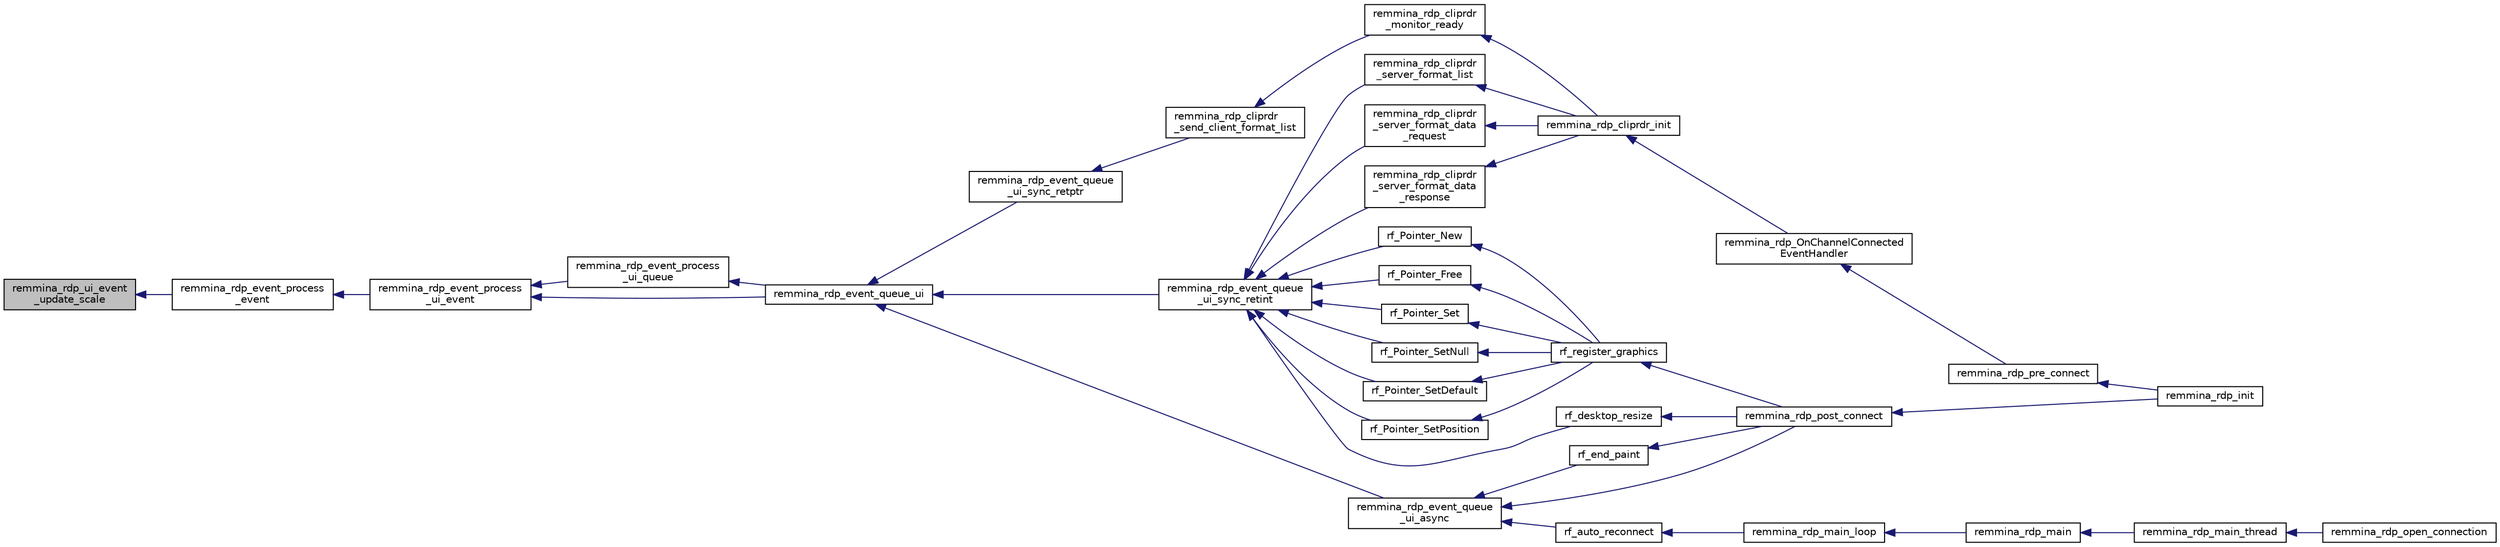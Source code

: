digraph "remmina_rdp_ui_event_update_scale"
{
  edge [fontname="Helvetica",fontsize="10",labelfontname="Helvetica",labelfontsize="10"];
  node [fontname="Helvetica",fontsize="10",shape=record];
  rankdir="LR";
  Node958 [label="remmina_rdp_ui_event\l_update_scale",height=0.2,width=0.4,color="black", fillcolor="grey75", style="filled", fontcolor="black"];
  Node958 -> Node959 [dir="back",color="midnightblue",fontsize="10",style="solid",fontname="Helvetica"];
  Node959 [label="remmina_rdp_event_process\l_event",height=0.2,width=0.4,color="black", fillcolor="white", style="filled",URL="$rdp__event_8c.html#a5f5fcd2a5c81d0c8bec609e0428735c5"];
  Node959 -> Node960 [dir="back",color="midnightblue",fontsize="10",style="solid",fontname="Helvetica"];
  Node960 [label="remmina_rdp_event_process\l_ui_event",height=0.2,width=0.4,color="black", fillcolor="white", style="filled",URL="$rdp__event_8c.html#a6929ce2effcc3cf2be6d5ec8b19d5466"];
  Node960 -> Node961 [dir="back",color="midnightblue",fontsize="10",style="solid",fontname="Helvetica"];
  Node961 [label="remmina_rdp_event_process\l_ui_queue",height=0.2,width=0.4,color="black", fillcolor="white", style="filled",URL="$rdp__event_8c.html#abfa1d5d0b0494818fb5e1a549c0acd23"];
  Node961 -> Node962 [dir="back",color="midnightblue",fontsize="10",style="solid",fontname="Helvetica"];
  Node962 [label="remmina_rdp_event_queue_ui",height=0.2,width=0.4,color="black", fillcolor="white", style="filled",URL="$rdp__event_8c.html#a2b91746b782b7782432bd1d23c6a9945"];
  Node962 -> Node963 [dir="back",color="midnightblue",fontsize="10",style="solid",fontname="Helvetica"];
  Node963 [label="remmina_rdp_event_queue\l_ui_async",height=0.2,width=0.4,color="black", fillcolor="white", style="filled",URL="$rdp__event_8h.html#ae445fd0a84c7c9414a177a69c86cf325"];
  Node963 -> Node964 [dir="back",color="midnightblue",fontsize="10",style="solid",fontname="Helvetica"];
  Node964 [label="rf_auto_reconnect",height=0.2,width=0.4,color="black", fillcolor="white", style="filled",URL="$rdp__plugin_8c.html#a6dc42bd40842f63939e962828c19cfc7"];
  Node964 -> Node965 [dir="back",color="midnightblue",fontsize="10",style="solid",fontname="Helvetica"];
  Node965 [label="remmina_rdp_main_loop",height=0.2,width=0.4,color="black", fillcolor="white", style="filled",URL="$rdp__plugin_8c.html#adb2d2f801618ad1e5ff14b4ebf2a9eb9"];
  Node965 -> Node966 [dir="back",color="midnightblue",fontsize="10",style="solid",fontname="Helvetica"];
  Node966 [label="remmina_rdp_main",height=0.2,width=0.4,color="black", fillcolor="white", style="filled",URL="$rdp__plugin_8c.html#a12e0199d082d510648cb27168486f4e0"];
  Node966 -> Node967 [dir="back",color="midnightblue",fontsize="10",style="solid",fontname="Helvetica"];
  Node967 [label="remmina_rdp_main_thread",height=0.2,width=0.4,color="black", fillcolor="white", style="filled",URL="$rdp__plugin_8c.html#a3b62e33da1cb6cfa69c44f565ad53c54"];
  Node967 -> Node968 [dir="back",color="midnightblue",fontsize="10",style="solid",fontname="Helvetica"];
  Node968 [label="remmina_rdp_open_connection",height=0.2,width=0.4,color="black", fillcolor="white", style="filled",URL="$rdp__plugin_8c.html#a5f88cb338f10185c43bfc7d711dddee5"];
  Node963 -> Node969 [dir="back",color="midnightblue",fontsize="10",style="solid",fontname="Helvetica"];
  Node969 [label="rf_end_paint",height=0.2,width=0.4,color="black", fillcolor="white", style="filled",URL="$rdp__plugin_8c.html#ab5b2b1181588e07e68c083c9539fa84f"];
  Node969 -> Node970 [dir="back",color="midnightblue",fontsize="10",style="solid",fontname="Helvetica"];
  Node970 [label="remmina_rdp_post_connect",height=0.2,width=0.4,color="black", fillcolor="white", style="filled",URL="$rdp__plugin_8c.html#ac8d1ec82167ad20b7634ed545d4badbc"];
  Node970 -> Node971 [dir="back",color="midnightblue",fontsize="10",style="solid",fontname="Helvetica"];
  Node971 [label="remmina_rdp_init",height=0.2,width=0.4,color="black", fillcolor="white", style="filled",URL="$rdp__plugin_8c.html#a6dd204e4f7a63fdcdfb6cd3066cbf309"];
  Node963 -> Node970 [dir="back",color="midnightblue",fontsize="10",style="solid",fontname="Helvetica"];
  Node962 -> Node972 [dir="back",color="midnightblue",fontsize="10",style="solid",fontname="Helvetica"];
  Node972 [label="remmina_rdp_event_queue\l_ui_sync_retint",height=0.2,width=0.4,color="black", fillcolor="white", style="filled",URL="$rdp__event_8h.html#ab5fe43c1b1b77c39f118d2581942eb81"];
  Node972 -> Node973 [dir="back",color="midnightblue",fontsize="10",style="solid",fontname="Helvetica"];
  Node973 [label="remmina_rdp_cliprdr\l_server_format_list",height=0.2,width=0.4,color="black", fillcolor="white", style="filled",URL="$rdp__cliprdr_8c.html#aad8017b7ae0935c5266e7777dae3c3d4"];
  Node973 -> Node974 [dir="back",color="midnightblue",fontsize="10",style="solid",fontname="Helvetica"];
  Node974 [label="remmina_rdp_cliprdr_init",height=0.2,width=0.4,color="black", fillcolor="white", style="filled",URL="$rdp__cliprdr_8h.html#a9425378cc9b2da11eb4b866c8069e4aa"];
  Node974 -> Node975 [dir="back",color="midnightblue",fontsize="10",style="solid",fontname="Helvetica"];
  Node975 [label="remmina_rdp_OnChannelConnected\lEventHandler",height=0.2,width=0.4,color="black", fillcolor="white", style="filled",URL="$rdp__channels_8h.html#a759a6601ddb16301f0f6c39a6e88425a"];
  Node975 -> Node976 [dir="back",color="midnightblue",fontsize="10",style="solid",fontname="Helvetica"];
  Node976 [label="remmina_rdp_pre_connect",height=0.2,width=0.4,color="black", fillcolor="white", style="filled",URL="$rdp__plugin_8c.html#a0bc4113554537fd1a9e4c8bb9201e789"];
  Node976 -> Node971 [dir="back",color="midnightblue",fontsize="10",style="solid",fontname="Helvetica"];
  Node972 -> Node977 [dir="back",color="midnightblue",fontsize="10",style="solid",fontname="Helvetica"];
  Node977 [label="remmina_rdp_cliprdr\l_server_format_data\l_request",height=0.2,width=0.4,color="black", fillcolor="white", style="filled",URL="$rdp__cliprdr_8c.html#a3a346af4c3c92ec71797838ecc69bdae"];
  Node977 -> Node974 [dir="back",color="midnightblue",fontsize="10",style="solid",fontname="Helvetica"];
  Node972 -> Node978 [dir="back",color="midnightblue",fontsize="10",style="solid",fontname="Helvetica"];
  Node978 [label="remmina_rdp_cliprdr\l_server_format_data\l_response",height=0.2,width=0.4,color="black", fillcolor="white", style="filled",URL="$rdp__cliprdr_8c.html#a010f06478881fa1942237c48a4605a23"];
  Node978 -> Node974 [dir="back",color="midnightblue",fontsize="10",style="solid",fontname="Helvetica"];
  Node972 -> Node979 [dir="back",color="midnightblue",fontsize="10",style="solid",fontname="Helvetica"];
  Node979 [label="rf_Pointer_New",height=0.2,width=0.4,color="black", fillcolor="white", style="filled",URL="$rdp__graphics_8c.html#a9fb6fb540ec75254cb763ae974fb5129"];
  Node979 -> Node980 [dir="back",color="midnightblue",fontsize="10",style="solid",fontname="Helvetica"];
  Node980 [label="rf_register_graphics",height=0.2,width=0.4,color="black", fillcolor="white", style="filled",URL="$rdp__graphics_8h.html#a95732c40c35499f3440715b6526279b1"];
  Node980 -> Node970 [dir="back",color="midnightblue",fontsize="10",style="solid",fontname="Helvetica"];
  Node972 -> Node981 [dir="back",color="midnightblue",fontsize="10",style="solid",fontname="Helvetica"];
  Node981 [label="rf_Pointer_Free",height=0.2,width=0.4,color="black", fillcolor="white", style="filled",URL="$rdp__graphics_8c.html#afe709335471a30a29f9c97587d43088f"];
  Node981 -> Node980 [dir="back",color="midnightblue",fontsize="10",style="solid",fontname="Helvetica"];
  Node972 -> Node982 [dir="back",color="midnightblue",fontsize="10",style="solid",fontname="Helvetica"];
  Node982 [label="rf_Pointer_Set",height=0.2,width=0.4,color="black", fillcolor="white", style="filled",URL="$rdp__graphics_8c.html#aee54ac34465e6b70a5a7bbd799e9b747"];
  Node982 -> Node980 [dir="back",color="midnightblue",fontsize="10",style="solid",fontname="Helvetica"];
  Node972 -> Node983 [dir="back",color="midnightblue",fontsize="10",style="solid",fontname="Helvetica"];
  Node983 [label="rf_Pointer_SetNull",height=0.2,width=0.4,color="black", fillcolor="white", style="filled",URL="$rdp__graphics_8c.html#aeb108afe0c6da4dfa5a485137921437a"];
  Node983 -> Node980 [dir="back",color="midnightblue",fontsize="10",style="solid",fontname="Helvetica"];
  Node972 -> Node984 [dir="back",color="midnightblue",fontsize="10",style="solid",fontname="Helvetica"];
  Node984 [label="rf_Pointer_SetDefault",height=0.2,width=0.4,color="black", fillcolor="white", style="filled",URL="$rdp__graphics_8c.html#ac2abd9da136bc6f446c836a3d53ab8b6"];
  Node984 -> Node980 [dir="back",color="midnightblue",fontsize="10",style="solid",fontname="Helvetica"];
  Node972 -> Node985 [dir="back",color="midnightblue",fontsize="10",style="solid",fontname="Helvetica"];
  Node985 [label="rf_Pointer_SetPosition",height=0.2,width=0.4,color="black", fillcolor="white", style="filled",URL="$rdp__graphics_8c.html#a4c2407f4e8db3ae44123066c373b705c"];
  Node985 -> Node980 [dir="back",color="midnightblue",fontsize="10",style="solid",fontname="Helvetica"];
  Node972 -> Node986 [dir="back",color="midnightblue",fontsize="10",style="solid",fontname="Helvetica"];
  Node986 [label="rf_desktop_resize",height=0.2,width=0.4,color="black", fillcolor="white", style="filled",URL="$rdp__plugin_8c.html#a992a905d014d83a8de736ffbd85fe901"];
  Node986 -> Node970 [dir="back",color="midnightblue",fontsize="10",style="solid",fontname="Helvetica"];
  Node962 -> Node987 [dir="back",color="midnightblue",fontsize="10",style="solid",fontname="Helvetica"];
  Node987 [label="remmina_rdp_event_queue\l_ui_sync_retptr",height=0.2,width=0.4,color="black", fillcolor="white", style="filled",URL="$rdp__event_8h.html#adaaf3de8342309cc52668f318a473350"];
  Node987 -> Node988 [dir="back",color="midnightblue",fontsize="10",style="solid",fontname="Helvetica"];
  Node988 [label="remmina_rdp_cliprdr\l_send_client_format_list",height=0.2,width=0.4,color="black", fillcolor="white", style="filled",URL="$rdp__cliprdr_8c.html#a8afec91e9f54fc3a0ea8f25d8349bd8b"];
  Node988 -> Node989 [dir="back",color="midnightblue",fontsize="10",style="solid",fontname="Helvetica"];
  Node989 [label="remmina_rdp_cliprdr\l_monitor_ready",height=0.2,width=0.4,color="black", fillcolor="white", style="filled",URL="$rdp__cliprdr_8c.html#a5c9890f4354ef9a8dedcf3a371a2a16f"];
  Node989 -> Node974 [dir="back",color="midnightblue",fontsize="10",style="solid",fontname="Helvetica"];
  Node960 -> Node962 [dir="back",color="midnightblue",fontsize="10",style="solid",fontname="Helvetica"];
}
